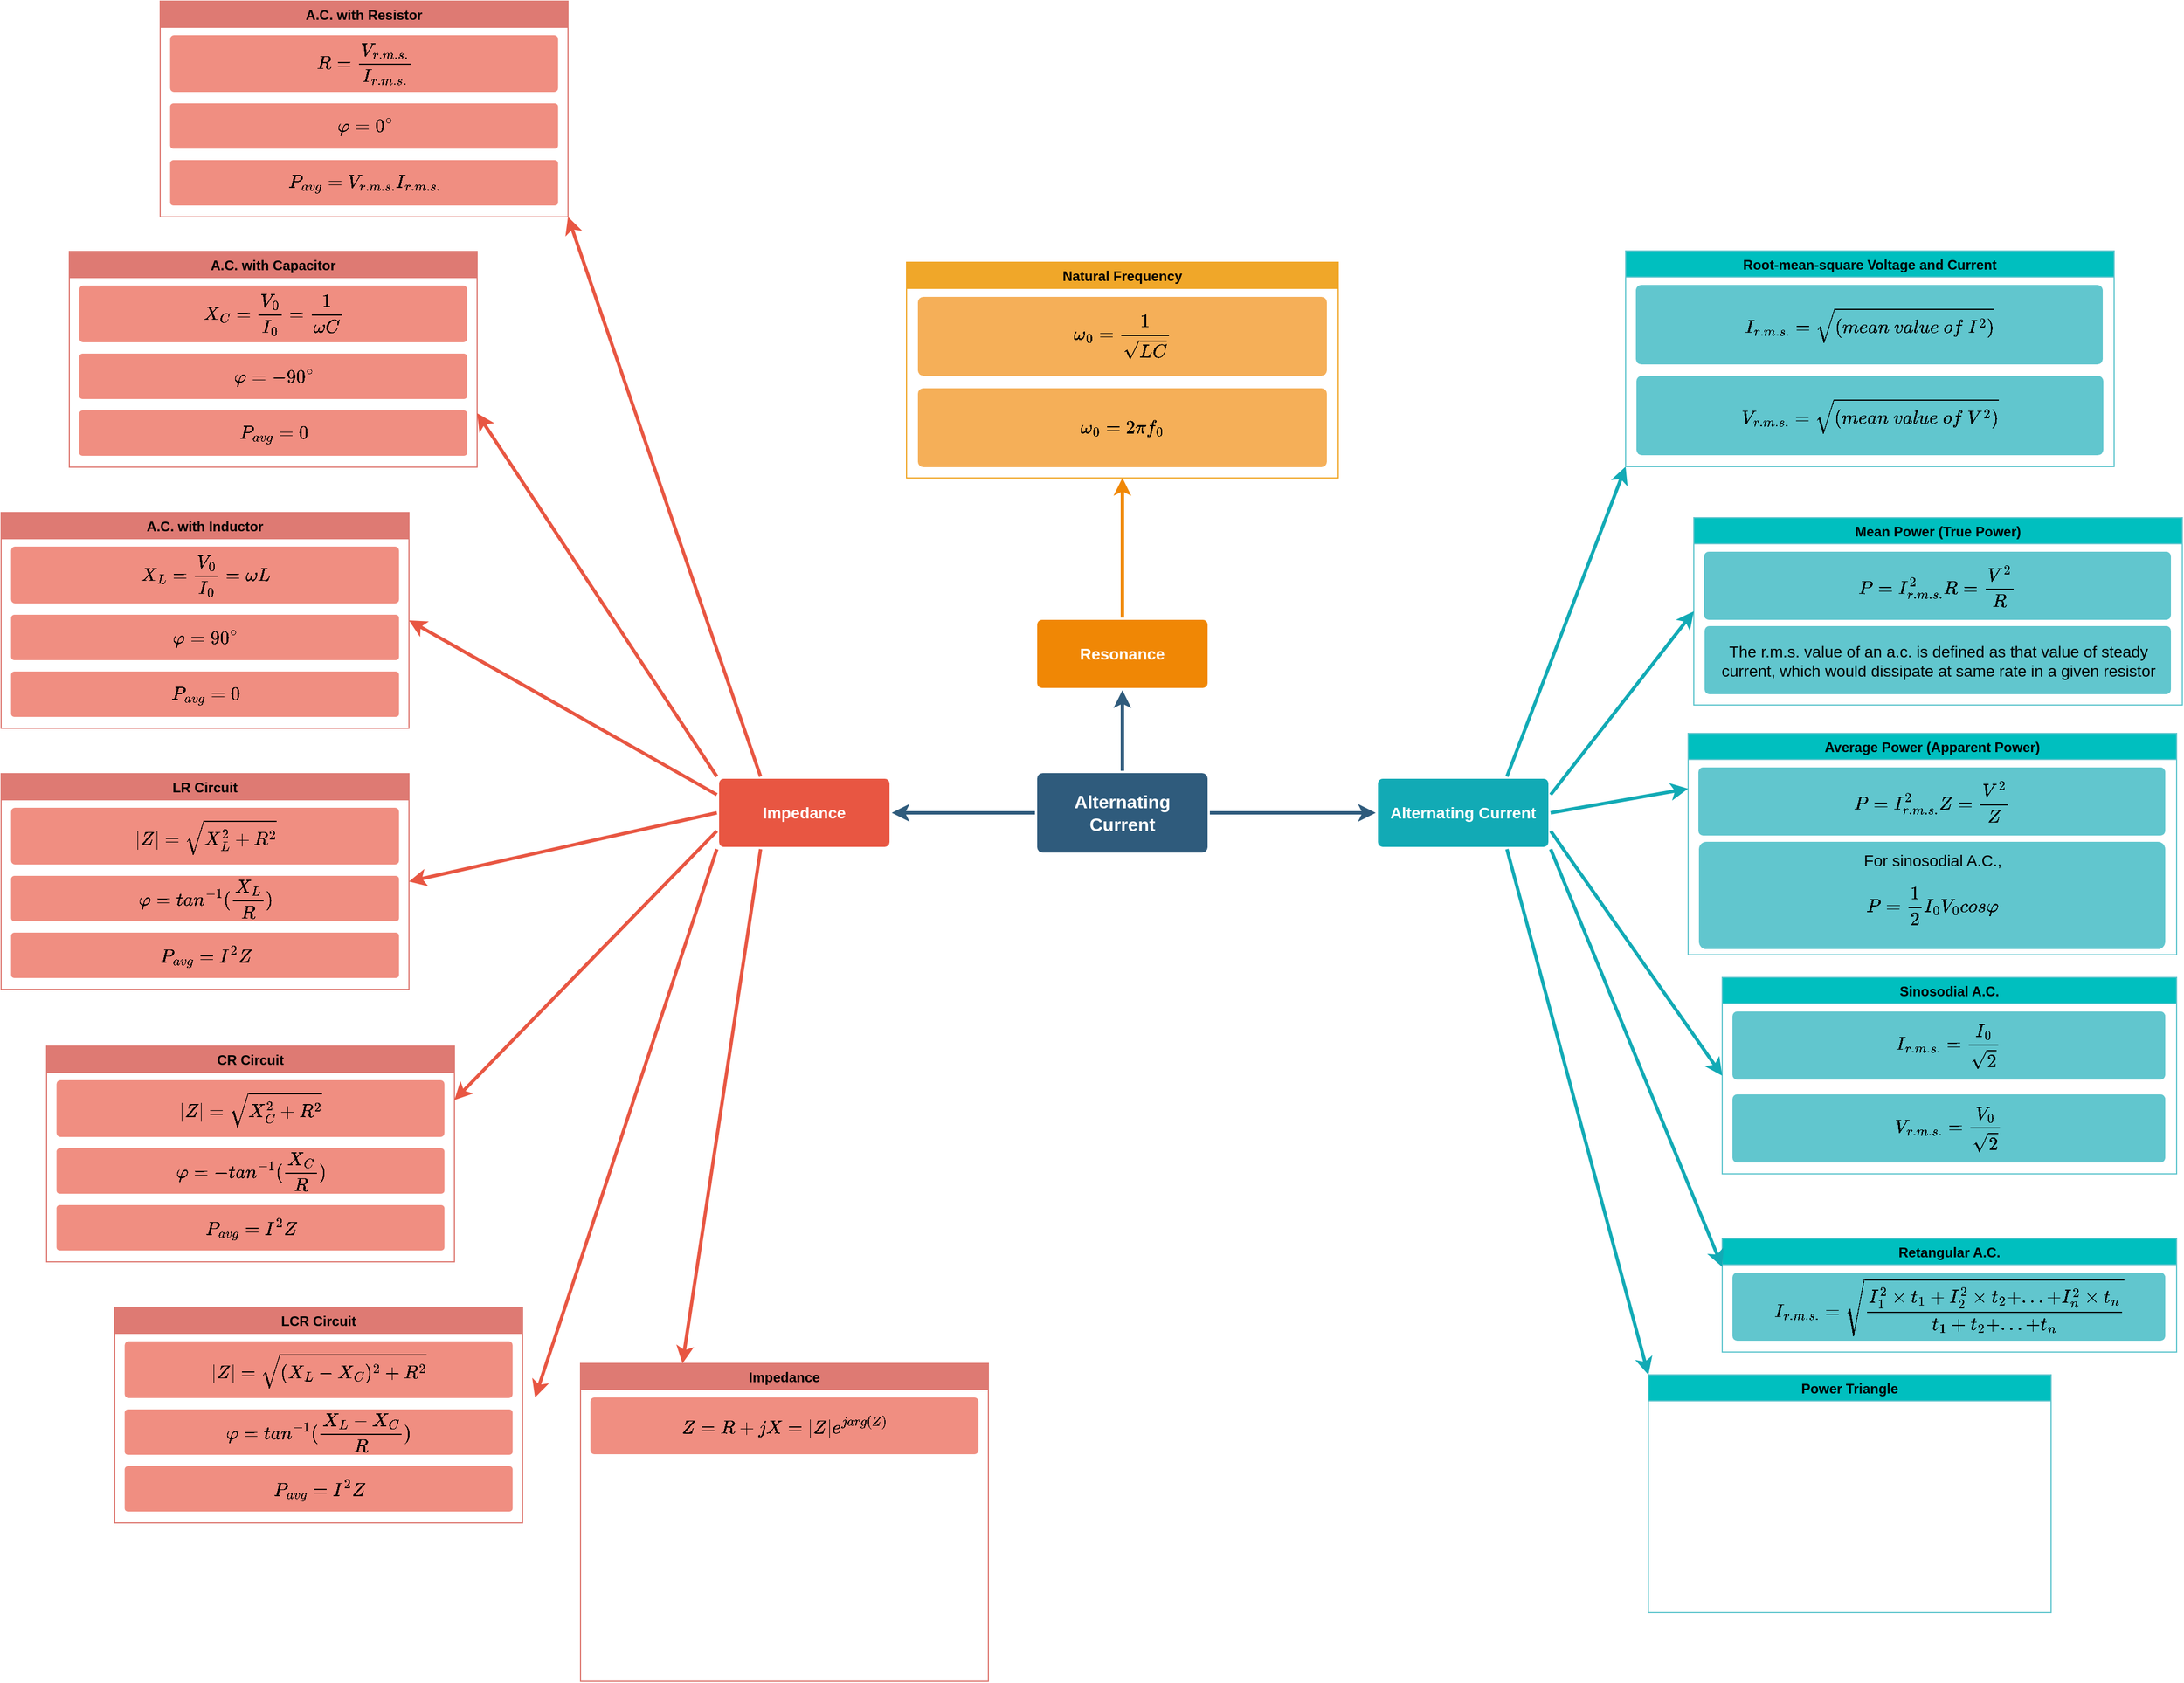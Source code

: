 <mxfile>
    <diagram id="nP-OY_wl-n511qJIP8V6" name="Page-1">
        <mxGraphModel dx="808" dy="557" grid="1" gridSize="10" guides="1" tooltips="1" connect="1" arrows="1" fold="1" page="1" pageScale="1" pageWidth="1169" pageHeight="827" math="1" shadow="0">
            <root>
                <mxCell id="0"/>
                <mxCell id="1" parent="0"/>
                <mxCell id="2" value="" style="edgeStyle=none;rounded=0;jumpStyle=none;html=1;shadow=0;labelBackgroundColor=none;startArrow=none;startFill=0;endArrow=classic;endFill=1;jettySize=auto;orthogonalLoop=1;strokeColor=#2F5B7C;strokeWidth=3;fontFamily=Helvetica;fontSize=16;fontColor=#23445D;spacing=5;" parent="1" source="5" target="10" edge="1">
                    <mxGeometry relative="1" as="geometry"/>
                </mxCell>
                <mxCell id="3" value="" style="edgeStyle=none;rounded=0;jumpStyle=none;html=1;shadow=0;labelBackgroundColor=none;startArrow=none;startFill=0;endArrow=classic;endFill=1;jettySize=auto;orthogonalLoop=1;strokeColor=#2F5B7C;strokeWidth=3;fontFamily=Helvetica;fontSize=16;fontColor=#23445D;spacing=5;" parent="1" source="5" target="12" edge="1">
                    <mxGeometry relative="1" as="geometry"/>
                </mxCell>
                <mxCell id="4" value="" style="edgeStyle=none;rounded=0;jumpStyle=none;html=1;shadow=0;labelBackgroundColor=none;startArrow=none;startFill=0;endArrow=classic;endFill=1;jettySize=auto;orthogonalLoop=1;strokeColor=#2F5B7C;strokeWidth=3;fontFamily=Helvetica;fontSize=16;fontColor=#23445D;spacing=5;" parent="1" source="5" target="9" edge="1">
                    <mxGeometry relative="1" as="geometry"/>
                </mxCell>
                <mxCell id="5" value="Alternating Current" style="rounded=1;whiteSpace=wrap;html=1;shadow=0;labelBackgroundColor=none;strokeColor=none;strokeWidth=3;fillColor=#2F5B7C;fontFamily=Helvetica;fontSize=16;fontColor=#FFFFFF;align=center;fontStyle=1;spacing=5;arcSize=7;perimeterSpacing=2;" parent="1" vertex="1">
                    <mxGeometry x="1082" y="810" width="150" height="70" as="geometry"/>
                </mxCell>
                <mxCell id="6" value="" style="edgeStyle=none;rounded=1;jumpStyle=none;html=1;shadow=0;labelBackgroundColor=none;startArrow=none;startFill=0;jettySize=auto;orthogonalLoop=1;strokeColor=#E85642;strokeWidth=3;fontFamily=Helvetica;fontSize=14;fontColor=#FFFFFF;spacing=5;fontStyle=1;fillColor=#b0e3e6;entryX=1;entryY=1;entryDx=0;entryDy=0;exitX=0.25;exitY=0;exitDx=0;exitDy=0;" parent="1" source="9" target="25" edge="1">
                    <mxGeometry relative="1" as="geometry">
                        <mxPoint x="763.641" y="746" as="targetPoint"/>
                    </mxGeometry>
                </mxCell>
                <mxCell id="9" value="Impedance" style="rounded=1;whiteSpace=wrap;html=1;shadow=0;labelBackgroundColor=none;strokeColor=none;strokeWidth=3;fillColor=#e85642;fontFamily=Helvetica;fontSize=14;fontColor=#FFFFFF;align=center;spacing=5;fontStyle=1;arcSize=7;perimeterSpacing=2;" parent="1" vertex="1">
                    <mxGeometry x="802" y="815" width="150" height="60" as="geometry"/>
                </mxCell>
                <mxCell id="10" value="Resonance" style="rounded=1;whiteSpace=wrap;html=1;shadow=0;labelBackgroundColor=none;strokeColor=none;strokeWidth=3;fillColor=#F08705;fontFamily=Helvetica;fontSize=14;fontColor=#FFFFFF;align=center;spacing=5;fontStyle=1;arcSize=7;perimeterSpacing=2;" parent="1" vertex="1">
                    <mxGeometry x="1082" y="675" width="150" height="60" as="geometry"/>
                </mxCell>
                <mxCell id="12" value="Alternating Current" style="rounded=1;whiteSpace=wrap;html=1;shadow=0;labelBackgroundColor=none;strokeColor=none;strokeWidth=3;fillColor=#12aab5;fontFamily=Helvetica;fontSize=14;fontColor=#FFFFFF;align=center;spacing=5;fontStyle=1;arcSize=7;perimeterSpacing=2;" parent="1" vertex="1">
                    <mxGeometry x="1382" y="815" width="150" height="60" as="geometry"/>
                </mxCell>
                <mxCell id="16" value="" style="edgeStyle=none;rounded=1;jumpStyle=none;html=1;shadow=0;labelBackgroundColor=none;startArrow=none;startFill=0;jettySize=auto;orthogonalLoop=1;strokeColor=#12AAB5;strokeWidth=3;fontFamily=Helvetica;fontSize=14;fontColor=#FFFFFF;spacing=5;fontStyle=1;fillColor=#b0e3e6;entryX=0;entryY=1;entryDx=0;entryDy=0;exitX=0.75;exitY=0;exitDx=0;exitDy=0;" parent="1" source="12" target="17" edge="1">
                    <mxGeometry relative="1" as="geometry">
                        <mxPoint x="1518.844" y="736" as="targetPoint"/>
                    </mxGeometry>
                </mxCell>
                <mxCell id="25" value="A.C. with Resistor" style="swimlane;gradientColor=none;startSize=23;fontColor=#000000;fillColor=#DE7A73;strokeColor=#DE7A73;" parent="1" vertex="1">
                    <mxGeometry x="310" y="130" width="359" height="190" as="geometry"/>
                </mxCell>
                <mxCell id="134" value="\[P_{avg}=V_{r.m.s.}I_{r.m.s.}\]" style="rounded=1;whiteSpace=wrap;html=1;shadow=0;labelBackgroundColor=none;strokeColor=none;strokeWidth=3;fontFamily=Helvetica;fontSize=14;align=center;spacing=5;fontStyle=0;arcSize=7;perimeterSpacing=2;fontColor=#000000;fillColor=#f08e81;" parent="25" vertex="1">
                    <mxGeometry x="8.75" y="140" width="341.5" height="40" as="geometry"/>
                </mxCell>
                <mxCell id="181" value="\[R=\frac{V_{r.m.s.}}{I_{r.m.s.}}\]" style="rounded=1;whiteSpace=wrap;html=1;shadow=0;labelBackgroundColor=none;strokeColor=none;strokeWidth=3;fontFamily=Helvetica;fontSize=14;align=center;spacing=5;fontStyle=0;arcSize=7;perimeterSpacing=2;fontColor=#000000;fillColor=#f08e81;" vertex="1" parent="25">
                    <mxGeometry x="8.75" y="30" width="341.5" height="50" as="geometry"/>
                </mxCell>
                <mxCell id="182" value="\[\varphi=0^{\circ}\]" style="rounded=1;whiteSpace=wrap;html=1;shadow=0;labelBackgroundColor=none;strokeColor=none;strokeWidth=3;fontFamily=Helvetica;fontSize=14;align=center;spacing=5;fontStyle=0;arcSize=7;perimeterSpacing=2;fontColor=#000000;fillColor=#f08e81;" vertex="1" parent="25">
                    <mxGeometry x="8.75" y="90" width="341.5" height="40" as="geometry"/>
                </mxCell>
                <mxCell id="79" value="Mean Power (True Power)" style="swimlane;gradientColor=none;strokeColor=#61C6CE;startSize=23;fillColor=#00BFBF;fontColor=#000000;" parent="1" vertex="1">
                    <mxGeometry x="1660" y="585" width="430" height="165" as="geometry"/>
                </mxCell>
                <mxCell id="80" value="\[P=I_{r.m.s.}^2R=\frac{V^2}{R}\]" style="rounded=1;whiteSpace=wrap;html=1;shadow=0;labelBackgroundColor=none;strokeColor=none;strokeWidth=3;fillColor=#61c6ce;fontFamily=Helvetica;fontSize=14;align=center;spacing=5;fontStyle=0;arcSize=7;perimeterSpacing=2;fontColor=#000000;" parent="79" vertex="1">
                    <mxGeometry x="9" y="30" width="411" height="60" as="geometry"/>
                </mxCell>
                <mxCell id="157" value="The r.m.s. value of an a.c. is defined as that value of steady current, which would dissipate at same rate in a given resistor" style="rounded=1;whiteSpace=wrap;html=1;shadow=0;labelBackgroundColor=none;strokeColor=none;strokeWidth=3;fillColor=#61c6ce;fontFamily=Helvetica;fontSize=14;align=center;spacing=5;fontStyle=0;arcSize=7;perimeterSpacing=2;fontColor=#000000;" parent="79" vertex="1">
                    <mxGeometry x="9.5" y="95.5" width="410.5" height="60" as="geometry"/>
                </mxCell>
                <mxCell id="84" value="Sinosodial A.C." style="swimlane;gradientColor=none;strokeColor=#61C6CE;startSize=23;fillColor=#00BFBF;fontColor=#000000;" parent="1" vertex="1">
                    <mxGeometry x="1685" y="990" width="400" height="173" as="geometry"/>
                </mxCell>
                <mxCell id="85" value="\[I_{r.m.s.}=\frac{I_0}{\sqrt{2}}\]" style="rounded=1;whiteSpace=wrap;html=1;shadow=0;labelBackgroundColor=none;strokeColor=none;strokeWidth=3;fillColor=#61c6ce;fontFamily=Helvetica;fontSize=14;align=center;spacing=5;fontStyle=0;arcSize=7;perimeterSpacing=2;fontColor=#000000;" parent="84" vertex="1">
                    <mxGeometry x="9" y="30" width="381" height="60" as="geometry"/>
                </mxCell>
                <mxCell id="159" value="\[V_{r.m.s.}=\frac{V_0}{\sqrt{2}}\]" style="rounded=1;whiteSpace=wrap;html=1;shadow=0;labelBackgroundColor=none;strokeColor=none;strokeWidth=3;fillColor=#61c6ce;fontFamily=Helvetica;fontSize=14;align=center;spacing=5;fontStyle=0;arcSize=7;perimeterSpacing=2;fontColor=#000000;" parent="84" vertex="1">
                    <mxGeometry x="9" y="103" width="381" height="60" as="geometry"/>
                </mxCell>
                <mxCell id="90" value="" style="edgeStyle=none;rounded=1;jumpStyle=none;html=1;shadow=0;labelBackgroundColor=none;startArrow=none;startFill=0;jettySize=auto;orthogonalLoop=1;strokeColor=#12AAB5;strokeWidth=3;fontFamily=Helvetica;fontSize=14;fontColor=#FFFFFF;spacing=5;fontStyle=1;fillColor=#b0e3e6;entryX=0;entryY=0.5;entryDx=0;entryDy=0;exitX=1;exitY=0.75;exitDx=0;exitDy=0;" parent="1" source="12" target="84" edge="1">
                    <mxGeometry relative="1" as="geometry">
                        <mxPoint x="1670" y="510" as="targetPoint"/>
                        <mxPoint x="1537.5" y="833.944" as="sourcePoint"/>
                    </mxGeometry>
                </mxCell>
                <mxCell id="91" value="" style="edgeStyle=none;rounded=1;jumpStyle=none;html=1;shadow=0;labelBackgroundColor=none;startArrow=none;startFill=0;jettySize=auto;orthogonalLoop=1;strokeColor=#12AAB5;strokeWidth=3;fontFamily=Helvetica;fontSize=14;fontColor=#FFFFFF;spacing=5;fontStyle=1;fillColor=#b0e3e6;entryX=0;entryY=0.5;entryDx=0;entryDy=0;exitX=1;exitY=0.25;exitDx=0;exitDy=0;" parent="1" source="12" target="79" edge="1">
                    <mxGeometry relative="1" as="geometry">
                        <mxPoint x="1710" y="700" as="targetPoint"/>
                        <mxPoint x="1544.616" y="852.184" as="sourcePoint"/>
                    </mxGeometry>
                </mxCell>
                <mxCell id="107" value="" style="edgeStyle=none;rounded=0;jumpStyle=none;html=1;shadow=0;labelBackgroundColor=none;startArrow=none;startFill=0;endArrow=classic;endFill=1;jettySize=auto;orthogonalLoop=1;strokeColor=#F08705;strokeWidth=3;fontFamily=Helvetica;fontSize=14;fontColor=#FFFFFF;spacing=5;entryX=0.5;entryY=1;entryDx=0;entryDy=0;exitX=0.5;exitY=0;exitDx=0;exitDy=0;" parent="1" source="10" target="168" edge="1">
                    <mxGeometry relative="1" as="geometry">
                        <mxPoint x="1407.25" y="390" as="targetPoint"/>
                        <mxPoint x="1205.5" y="683" as="sourcePoint"/>
                    </mxGeometry>
                </mxCell>
                <mxCell id="17" value="Root-mean-square Voltage and Current" style="swimlane;gradientColor=none;strokeColor=#61C6CE;startSize=23;fillColor=#00BFBF;fontColor=#000000;" parent="1" vertex="1">
                    <mxGeometry x="1600" y="350" width="430" height="190" as="geometry"/>
                </mxCell>
                <mxCell id="18" value="\[I_{r.m.s.}=\sqrt{(mean\ value\ of\ I^2)}\]" style="rounded=1;whiteSpace=wrap;html=1;shadow=0;labelBackgroundColor=none;strokeColor=none;strokeWidth=3;fillColor=#61c6ce;fontFamily=Helvetica;fontSize=14;align=center;spacing=5;fontStyle=0;arcSize=7;perimeterSpacing=2;fontColor=#000000;" parent="17" vertex="1">
                    <mxGeometry x="9" y="30" width="411" height="70" as="geometry"/>
                </mxCell>
                <mxCell id="180" value="\[V_{r.m.s.}=\sqrt{(mean\ value\ of\ V^2)}\]" style="rounded=1;whiteSpace=wrap;html=1;shadow=0;labelBackgroundColor=none;strokeColor=none;strokeWidth=3;fillColor=#61c6ce;fontFamily=Helvetica;fontSize=14;align=center;spacing=5;fontStyle=0;arcSize=7;perimeterSpacing=2;fontColor=#000000;" vertex="1" parent="17">
                    <mxGeometry x="9.5" y="110" width="411" height="70" as="geometry"/>
                </mxCell>
                <mxCell id="142" value="" style="edgeStyle=none;rounded=1;jumpStyle=none;html=1;shadow=0;labelBackgroundColor=none;startArrow=none;startFill=0;jettySize=auto;orthogonalLoop=1;strokeColor=#E85642;strokeWidth=3;fontFamily=Helvetica;fontSize=14;fontColor=#FFFFFF;spacing=5;fontStyle=1;fillColor=#b0e3e6;entryX=1;entryY=0.5;entryDx=0;entryDy=0;exitX=0;exitY=0.25;exitDx=0;exitDy=0;" parent="1" source="9" target="191" edge="1">
                    <mxGeometry relative="1" as="geometry">
                        <mxPoint x="640" y="983.25" as="targetPoint"/>
                        <mxPoint x="860.5" y="880.0" as="sourcePoint"/>
                    </mxGeometry>
                </mxCell>
                <mxCell id="163" value="Retangular A.C." style="swimlane;gradientColor=none;strokeColor=#61C6CE;startSize=23;fillColor=#00BFBF;fontColor=#000000;" parent="1" vertex="1">
                    <mxGeometry x="1685" y="1220" width="400" height="100" as="geometry"/>
                </mxCell>
                <mxCell id="164" value="\[I_{r.m.s.}=\sqrt{\frac{I_1^2\times t_1+I_2^2\times t_2+...+I_n^2\times t_n}{t_1+t_2+...+t_n}}\]" style="rounded=1;whiteSpace=wrap;html=1;shadow=0;labelBackgroundColor=none;strokeColor=none;strokeWidth=3;fillColor=#61c6ce;fontFamily=Helvetica;fontSize=14;align=center;spacing=5;fontStyle=0;arcSize=7;perimeterSpacing=2;fontColor=#000000;" parent="163" vertex="1">
                    <mxGeometry x="9" y="30" width="381" height="60" as="geometry"/>
                </mxCell>
                <mxCell id="166" value="" style="edgeStyle=none;rounded=1;jumpStyle=none;html=1;shadow=0;labelBackgroundColor=none;startArrow=none;startFill=0;jettySize=auto;orthogonalLoop=1;strokeColor=#12AAB5;strokeWidth=3;fontFamily=Helvetica;fontSize=14;fontColor=#FFFFFF;spacing=5;fontStyle=1;fillColor=#b0e3e6;entryX=0;entryY=0.25;entryDx=0;entryDy=0;exitX=1;exitY=1;exitDx=0;exitDy=0;" parent="1" source="12" target="163" edge="1">
                    <mxGeometry relative="1" as="geometry">
                        <mxPoint x="1680" y="863.5" as="targetPoint"/>
                        <mxPoint x="1544.616" y="852.184" as="sourcePoint"/>
                    </mxGeometry>
                </mxCell>
                <mxCell id="168" value="Natural Frequency" style="swimlane;gradientColor=none;startSize=23;fontColor=#000000;fillColor=#F0A729;strokeColor=#F0A729;" parent="1" vertex="1">
                    <mxGeometry x="967" y="360" width="380" height="190" as="geometry"/>
                </mxCell>
                <mxCell id="167" value="\[\omega_0=\frac{1}{\sqrt{LC}}\]" style="rounded=1;whiteSpace=wrap;html=1;shadow=0;labelBackgroundColor=none;strokeColor=none;strokeWidth=3;fontFamily=Helvetica;fontSize=14;align=center;spacing=5;fontStyle=0;arcSize=7;perimeterSpacing=2;fontColor=#000000;fillColor=#f5af58;" parent="168" vertex="1">
                    <mxGeometry x="10" y="30.5" width="360" height="69.5" as="geometry"/>
                </mxCell>
                <mxCell id="222" value="\[\omega_0=2\pi f_0\]" style="rounded=1;whiteSpace=wrap;html=1;shadow=0;labelBackgroundColor=none;strokeColor=none;strokeWidth=3;fontFamily=Helvetica;fontSize=14;align=center;spacing=5;fontStyle=0;arcSize=7;perimeterSpacing=2;fontColor=#000000;fillColor=#f5af58;" vertex="1" parent="168">
                    <mxGeometry x="10" y="111" width="360" height="69.5" as="geometry"/>
                </mxCell>
                <mxCell id="183" value="A.C. with Capacitor" style="swimlane;gradientColor=none;startSize=23;fontColor=#000000;fillColor=#DE7A73;strokeColor=#DE7A73;" vertex="1" parent="1">
                    <mxGeometry x="230" y="350.5" width="359" height="190" as="geometry"/>
                </mxCell>
                <mxCell id="184" value="\[P_{avg}=0\]" style="rounded=1;whiteSpace=wrap;html=1;shadow=0;labelBackgroundColor=none;strokeColor=none;strokeWidth=3;fontFamily=Helvetica;fontSize=14;align=center;spacing=5;fontStyle=0;arcSize=7;perimeterSpacing=2;fontColor=#000000;fillColor=#f08e81;" vertex="1" parent="183">
                    <mxGeometry x="8.75" y="140" width="341.5" height="40" as="geometry"/>
                </mxCell>
                <mxCell id="185" value="\[X_C=\frac{V_0}{I_0}=\frac{1}{\omega C}\]" style="rounded=1;whiteSpace=wrap;html=1;shadow=0;labelBackgroundColor=none;strokeColor=none;strokeWidth=3;fontFamily=Helvetica;fontSize=14;align=center;spacing=5;fontStyle=0;arcSize=7;perimeterSpacing=2;fontColor=#000000;fillColor=#f08e81;" vertex="1" parent="183">
                    <mxGeometry x="8.75" y="30" width="341.5" height="50" as="geometry"/>
                </mxCell>
                <mxCell id="186" value="\[\varphi=-90^{\circ}\]" style="rounded=1;whiteSpace=wrap;html=1;shadow=0;labelBackgroundColor=none;strokeColor=none;strokeWidth=3;fontFamily=Helvetica;fontSize=14;align=center;spacing=5;fontStyle=0;arcSize=7;perimeterSpacing=2;fontColor=#000000;fillColor=#f08e81;" vertex="1" parent="183">
                    <mxGeometry x="8.75" y="90" width="341.5" height="40" as="geometry"/>
                </mxCell>
                <mxCell id="187" value="Average Power (Apparent Power)" style="swimlane;gradientColor=none;strokeColor=#61C6CE;startSize=23;fillColor=#00BFBF;fontColor=#000000;" vertex="1" parent="1">
                    <mxGeometry x="1655" y="775" width="430" height="195" as="geometry"/>
                </mxCell>
                <mxCell id="188" value="\[P=I_{r.m.s.}^2Z=\frac{V^2}{Z}\]" style="rounded=1;whiteSpace=wrap;html=1;shadow=0;labelBackgroundColor=none;strokeColor=none;strokeWidth=3;fillColor=#61c6ce;fontFamily=Helvetica;fontSize=14;align=center;spacing=5;fontStyle=0;arcSize=7;perimeterSpacing=2;fontColor=#000000;" vertex="1" parent="187">
                    <mxGeometry x="9" y="30" width="411" height="60" as="geometry"/>
                </mxCell>
                <mxCell id="189" value="For sinosodial A.C., \[P=\frac{1}{2}I_0V_0cos\varphi\]" style="rounded=1;whiteSpace=wrap;html=1;shadow=0;labelBackgroundColor=none;strokeColor=none;strokeWidth=3;fillColor=#61c6ce;fontFamily=Helvetica;fontSize=14;align=center;spacing=5;fontStyle=0;arcSize=7;perimeterSpacing=2;fontColor=#000000;" vertex="1" parent="187">
                    <mxGeometry x="9.5" y="95.5" width="410.5" height="94.5" as="geometry"/>
                </mxCell>
                <mxCell id="190" value="" style="edgeStyle=none;rounded=1;jumpStyle=none;html=1;shadow=0;labelBackgroundColor=none;startArrow=none;startFill=0;jettySize=auto;orthogonalLoop=1;strokeColor=#12AAB5;strokeWidth=3;fontFamily=Helvetica;fontSize=14;fontColor=#FFFFFF;spacing=5;fontStyle=1;fillColor=#b0e3e6;entryX=0;entryY=0.25;entryDx=0;entryDy=0;exitX=1;exitY=0.5;exitDx=0;exitDy=0;" edge="1" parent="1" source="12" target="187">
                    <mxGeometry relative="1" as="geometry">
                        <mxPoint x="1695" y="1176.5" as="targetPoint"/>
                        <mxPoint x="1544.616" y="852.184" as="sourcePoint"/>
                    </mxGeometry>
                </mxCell>
                <mxCell id="191" value="A.C. with Inductor" style="swimlane;gradientColor=none;startSize=23;fontColor=#000000;fillColor=#DE7A73;strokeColor=#DE7A73;" vertex="1" parent="1">
                    <mxGeometry x="170" y="580.5" width="359" height="190" as="geometry"/>
                </mxCell>
                <mxCell id="192" value="\[P_{avg}=0\]" style="rounded=1;whiteSpace=wrap;html=1;shadow=0;labelBackgroundColor=none;strokeColor=none;strokeWidth=3;fontFamily=Helvetica;fontSize=14;align=center;spacing=5;fontStyle=0;arcSize=7;perimeterSpacing=2;fontColor=#000000;fillColor=#f08e81;" vertex="1" parent="191">
                    <mxGeometry x="8.75" y="140" width="341.5" height="40" as="geometry"/>
                </mxCell>
                <mxCell id="193" value="\[X_L=\frac{V_0}{I_0}=\omega L\]" style="rounded=1;whiteSpace=wrap;html=1;shadow=0;labelBackgroundColor=none;strokeColor=none;strokeWidth=3;fontFamily=Helvetica;fontSize=14;align=center;spacing=5;fontStyle=0;arcSize=7;perimeterSpacing=2;fontColor=#000000;fillColor=#f08e81;" vertex="1" parent="191">
                    <mxGeometry x="8.75" y="30" width="341.5" height="50" as="geometry"/>
                </mxCell>
                <mxCell id="194" value="\[\varphi=90^{\circ}\]" style="rounded=1;whiteSpace=wrap;html=1;shadow=0;labelBackgroundColor=none;strokeColor=none;strokeWidth=3;fontFamily=Helvetica;fontSize=14;align=center;spacing=5;fontStyle=0;arcSize=7;perimeterSpacing=2;fontColor=#000000;fillColor=#f08e81;" vertex="1" parent="191">
                    <mxGeometry x="8.75" y="90" width="341.5" height="40" as="geometry"/>
                </mxCell>
                <mxCell id="195" value="LR Circuit" style="swimlane;gradientColor=none;startSize=23;fontColor=#000000;fillColor=#DE7A73;strokeColor=#DE7A73;" vertex="1" parent="1">
                    <mxGeometry x="170" y="810.5" width="359" height="190" as="geometry"/>
                </mxCell>
                <mxCell id="196" value="\[P_{avg}=I^2Z\]" style="rounded=1;whiteSpace=wrap;html=1;shadow=0;labelBackgroundColor=none;strokeColor=none;strokeWidth=3;fontFamily=Helvetica;fontSize=14;align=center;spacing=5;fontStyle=0;arcSize=7;perimeterSpacing=2;fontColor=#000000;fillColor=#f08e81;" vertex="1" parent="195">
                    <mxGeometry x="8.75" y="140" width="341.5" height="40" as="geometry"/>
                </mxCell>
                <mxCell id="197" value="\[|Z|=\sqrt{X_L^2+R^2}\]" style="rounded=1;whiteSpace=wrap;html=1;shadow=0;labelBackgroundColor=none;strokeColor=none;strokeWidth=3;fontFamily=Helvetica;fontSize=14;align=center;spacing=5;fontStyle=0;arcSize=7;perimeterSpacing=2;fontColor=#000000;fillColor=#f08e81;" vertex="1" parent="195">
                    <mxGeometry x="8.75" y="30" width="341.5" height="50" as="geometry"/>
                </mxCell>
                <mxCell id="198" value="\[\varphi=tan^{-1}(\frac{X_L}{R})\]" style="rounded=1;whiteSpace=wrap;html=1;shadow=0;labelBackgroundColor=none;strokeColor=none;strokeWidth=3;fontFamily=Helvetica;fontSize=14;align=center;spacing=5;fontStyle=0;arcSize=7;perimeterSpacing=2;fontColor=#000000;fillColor=#f08e81;" vertex="1" parent="195">
                    <mxGeometry x="8.75" y="90" width="341.5" height="40" as="geometry"/>
                </mxCell>
                <mxCell id="199" value="CR Circuit" style="swimlane;gradientColor=none;startSize=23;fontColor=#000000;fillColor=#DE7A73;strokeColor=#DE7A73;" vertex="1" parent="1">
                    <mxGeometry x="210" y="1050.5" width="359" height="190" as="geometry"/>
                </mxCell>
                <mxCell id="200" value="\[P_{avg}=I^2Z\]" style="rounded=1;whiteSpace=wrap;html=1;shadow=0;labelBackgroundColor=none;strokeColor=none;strokeWidth=3;fontFamily=Helvetica;fontSize=14;align=center;spacing=5;fontStyle=0;arcSize=7;perimeterSpacing=2;fontColor=#000000;fillColor=#f08e81;" vertex="1" parent="199">
                    <mxGeometry x="8.75" y="140" width="341.5" height="40" as="geometry"/>
                </mxCell>
                <mxCell id="201" value="\[|Z|=\sqrt{X_C^2+R^2}\]" style="rounded=1;whiteSpace=wrap;html=1;shadow=0;labelBackgroundColor=none;strokeColor=none;strokeWidth=3;fontFamily=Helvetica;fontSize=14;align=center;spacing=5;fontStyle=0;arcSize=7;perimeterSpacing=2;fontColor=#000000;fillColor=#f08e81;" vertex="1" parent="199">
                    <mxGeometry x="8.75" y="30" width="341.5" height="50" as="geometry"/>
                </mxCell>
                <mxCell id="202" value="\[\varphi=-tan^{-1}(\frac{X_C}{R})\]" style="rounded=1;whiteSpace=wrap;html=1;shadow=0;labelBackgroundColor=none;strokeColor=none;strokeWidth=3;fontFamily=Helvetica;fontSize=14;align=center;spacing=5;fontStyle=0;arcSize=7;perimeterSpacing=2;fontColor=#000000;fillColor=#f08e81;" vertex="1" parent="199">
                    <mxGeometry x="8.75" y="90" width="341.5" height="40" as="geometry"/>
                </mxCell>
                <mxCell id="204" value="LCR Circuit" style="swimlane;gradientColor=none;startSize=23;fontColor=#000000;fillColor=#DE7A73;strokeColor=#DE7A73;" vertex="1" parent="1">
                    <mxGeometry x="270" y="1280.5" width="359" height="190" as="geometry"/>
                </mxCell>
                <mxCell id="205" value="\[P_{avg}=I^2Z\]" style="rounded=1;whiteSpace=wrap;html=1;shadow=0;labelBackgroundColor=none;strokeColor=none;strokeWidth=3;fontFamily=Helvetica;fontSize=14;align=center;spacing=5;fontStyle=0;arcSize=7;perimeterSpacing=2;fontColor=#000000;fillColor=#f08e81;" vertex="1" parent="204">
                    <mxGeometry x="8.75" y="140" width="341.5" height="40" as="geometry"/>
                </mxCell>
                <mxCell id="206" value="\[|Z|=\sqrt{(X_L-X_C)^2+R^2}\]" style="rounded=1;whiteSpace=wrap;html=1;shadow=0;labelBackgroundColor=none;strokeColor=none;strokeWidth=3;fontFamily=Helvetica;fontSize=14;align=center;spacing=5;fontStyle=0;arcSize=7;perimeterSpacing=2;fontColor=#000000;fillColor=#f08e81;" vertex="1" parent="204">
                    <mxGeometry x="8.75" y="30" width="341.5" height="50" as="geometry"/>
                </mxCell>
                <mxCell id="207" value="\[\varphi=tan^{-1}(\frac{X_L-X_C}{R})\]" style="rounded=1;whiteSpace=wrap;html=1;shadow=0;labelBackgroundColor=none;strokeColor=none;strokeWidth=3;fontFamily=Helvetica;fontSize=14;align=center;spacing=5;fontStyle=0;arcSize=7;perimeterSpacing=2;fontColor=#000000;fillColor=#f08e81;" vertex="1" parent="204">
                    <mxGeometry x="8.75" y="90" width="341.5" height="40" as="geometry"/>
                </mxCell>
                <mxCell id="208" value="" style="edgeStyle=none;rounded=1;jumpStyle=none;html=1;shadow=0;labelBackgroundColor=none;startArrow=none;startFill=0;jettySize=auto;orthogonalLoop=1;strokeColor=#E85642;strokeWidth=3;fontFamily=Helvetica;fontSize=14;fontColor=#FFFFFF;spacing=5;fontStyle=1;fillColor=#b0e3e6;entryX=1;entryY=0.75;entryDx=0;entryDy=0;exitX=0;exitY=0;exitDx=0;exitDy=0;" edge="1" parent="1" source="9" target="183">
                    <mxGeometry relative="1" as="geometry">
                        <mxPoint x="689" y="409.5" as="targetPoint"/>
                        <mxPoint x="872.778" y="823" as="sourcePoint"/>
                    </mxGeometry>
                </mxCell>
                <mxCell id="209" value="" style="edgeStyle=none;rounded=1;jumpStyle=none;html=1;shadow=0;labelBackgroundColor=none;startArrow=none;startFill=0;jettySize=auto;orthogonalLoop=1;strokeColor=#E85642;strokeWidth=3;fontFamily=Helvetica;fontSize=14;fontColor=#FFFFFF;spacing=5;fontStyle=1;fillColor=#b0e3e6;entryX=1;entryY=0.5;entryDx=0;entryDy=0;exitX=0;exitY=0.5;exitDx=0;exitDy=0;" edge="1" parent="1" source="9" target="195">
                    <mxGeometry relative="1" as="geometry">
                        <mxPoint x="549" y="765" as="targetPoint"/>
                        <mxPoint x="810.0" y="839" as="sourcePoint"/>
                    </mxGeometry>
                </mxCell>
                <mxCell id="210" value="" style="edgeStyle=none;rounded=1;jumpStyle=none;html=1;shadow=0;labelBackgroundColor=none;startArrow=none;startFill=0;jettySize=auto;orthogonalLoop=1;strokeColor=#E85642;strokeWidth=3;fontFamily=Helvetica;fontSize=14;fontColor=#FFFFFF;spacing=5;fontStyle=1;fillColor=#b0e3e6;entryX=1;entryY=0.25;entryDx=0;entryDy=0;exitX=0;exitY=0.75;exitDx=0;exitDy=0;" edge="1" parent="1" source="9" target="199">
                    <mxGeometry relative="1" as="geometry">
                        <mxPoint x="549" y="995" as="targetPoint"/>
                        <mxPoint x="810.0" y="855" as="sourcePoint"/>
                    </mxGeometry>
                </mxCell>
                <mxCell id="211" value="" style="edgeStyle=none;rounded=1;jumpStyle=none;html=1;shadow=0;labelBackgroundColor=none;startArrow=none;startFill=0;jettySize=auto;orthogonalLoop=1;strokeColor=#E85642;strokeWidth=3;fontFamily=Helvetica;fontSize=14;fontColor=#FFFFFF;spacing=5;fontStyle=1;fillColor=#b0e3e6;exitX=0;exitY=1;exitDx=0;exitDy=0;" edge="1" parent="1" source="9">
                    <mxGeometry relative="1" as="geometry">
                        <mxPoint x="640" y="1360" as="targetPoint"/>
                        <mxPoint x="841.0" y="990.0" as="sourcePoint"/>
                    </mxGeometry>
                </mxCell>
                <mxCell id="212" value="Impedance" style="swimlane;gradientColor=none;startSize=23;fontColor=#000000;fillColor=#DE7A73;strokeColor=#DE7A73;" vertex="1" parent="1">
                    <mxGeometry x="680" y="1330" width="359" height="280" as="geometry"/>
                </mxCell>
                <mxCell id="214" value="\[Z=R+jX=|Z|e^{jarg(Z)}\]" style="rounded=1;whiteSpace=wrap;html=1;shadow=0;labelBackgroundColor=none;strokeColor=none;strokeWidth=3;fontFamily=Helvetica;fontSize=14;align=center;spacing=5;fontStyle=0;arcSize=7;perimeterSpacing=2;fontColor=#000000;fillColor=#f08e81;" vertex="1" parent="212">
                    <mxGeometry x="8.75" y="30" width="341.5" height="50" as="geometry"/>
                </mxCell>
                <mxCell id="216" value="" style="shape=image;verticalLabelPosition=bottom;labelBackgroundColor=#ffffff;verticalAlign=top;aspect=fixed;imageAspect=0;image=https://upload.wikimedia.org/wikipedia/commons/thumb/c/c4/Complex_Impedance.svg/200px-Complex_Impedance.svg.png;" vertex="1" parent="212">
                    <mxGeometry x="70" y="80" width="200" height="200" as="geometry"/>
                </mxCell>
                <mxCell id="217" value="" style="edgeStyle=none;rounded=1;jumpStyle=none;html=1;shadow=0;labelBackgroundColor=none;startArrow=none;startFill=0;jettySize=auto;orthogonalLoop=1;strokeColor=#E85642;strokeWidth=3;fontFamily=Helvetica;fontSize=14;fontColor=#FFFFFF;spacing=5;fontStyle=1;fillColor=#b0e3e6;exitX=0.25;exitY=1;exitDx=0;exitDy=0;entryX=0.25;entryY=0;entryDx=0;entryDy=0;" edge="1" parent="1" source="9" target="212">
                    <mxGeometry relative="1" as="geometry">
                        <mxPoint x="650" y="1370" as="targetPoint"/>
                        <mxPoint x="810.0" y="887.0" as="sourcePoint"/>
                    </mxGeometry>
                </mxCell>
                <mxCell id="218" value="Power Triangle" style="swimlane;gradientColor=none;strokeColor=#61C6CE;startSize=23;fillColor=#00BFBF;fontColor=#000000;" vertex="1" parent="1">
                    <mxGeometry x="1620" y="1340" width="354.5" height="209.5" as="geometry"/>
                </mxCell>
                <mxCell id="220" value="" style="shape=image;verticalLabelPosition=bottom;labelBackgroundColor=#ffffff;verticalAlign=top;aspect=fixed;imageAspect=0;image=https://www.electronics-tutorials.ws/wp-content/uploads/2019/08/acp305.gif;" vertex="1" parent="218">
                    <mxGeometry x="8.25" y="39.5" width="338" height="165" as="geometry"/>
                </mxCell>
                <mxCell id="221" value="" style="edgeStyle=none;rounded=1;jumpStyle=none;html=1;shadow=0;labelBackgroundColor=none;startArrow=none;startFill=0;jettySize=auto;orthogonalLoop=1;strokeColor=#12AAB5;strokeWidth=3;fontFamily=Helvetica;fontSize=14;fontColor=#FFFFFF;spacing=5;fontStyle=1;fillColor=#b0e3e6;entryX=0;entryY=0;entryDx=0;entryDy=0;exitX=0.75;exitY=1;exitDx=0;exitDy=0;" edge="1" parent="1" source="12" target="218">
                    <mxGeometry relative="1" as="geometry">
                        <mxPoint x="1695" y="1255" as="targetPoint"/>
                        <mxPoint x="1544" y="887.0" as="sourcePoint"/>
                    </mxGeometry>
                </mxCell>
            </root>
        </mxGraphModel>
    </diagram>
</mxfile>